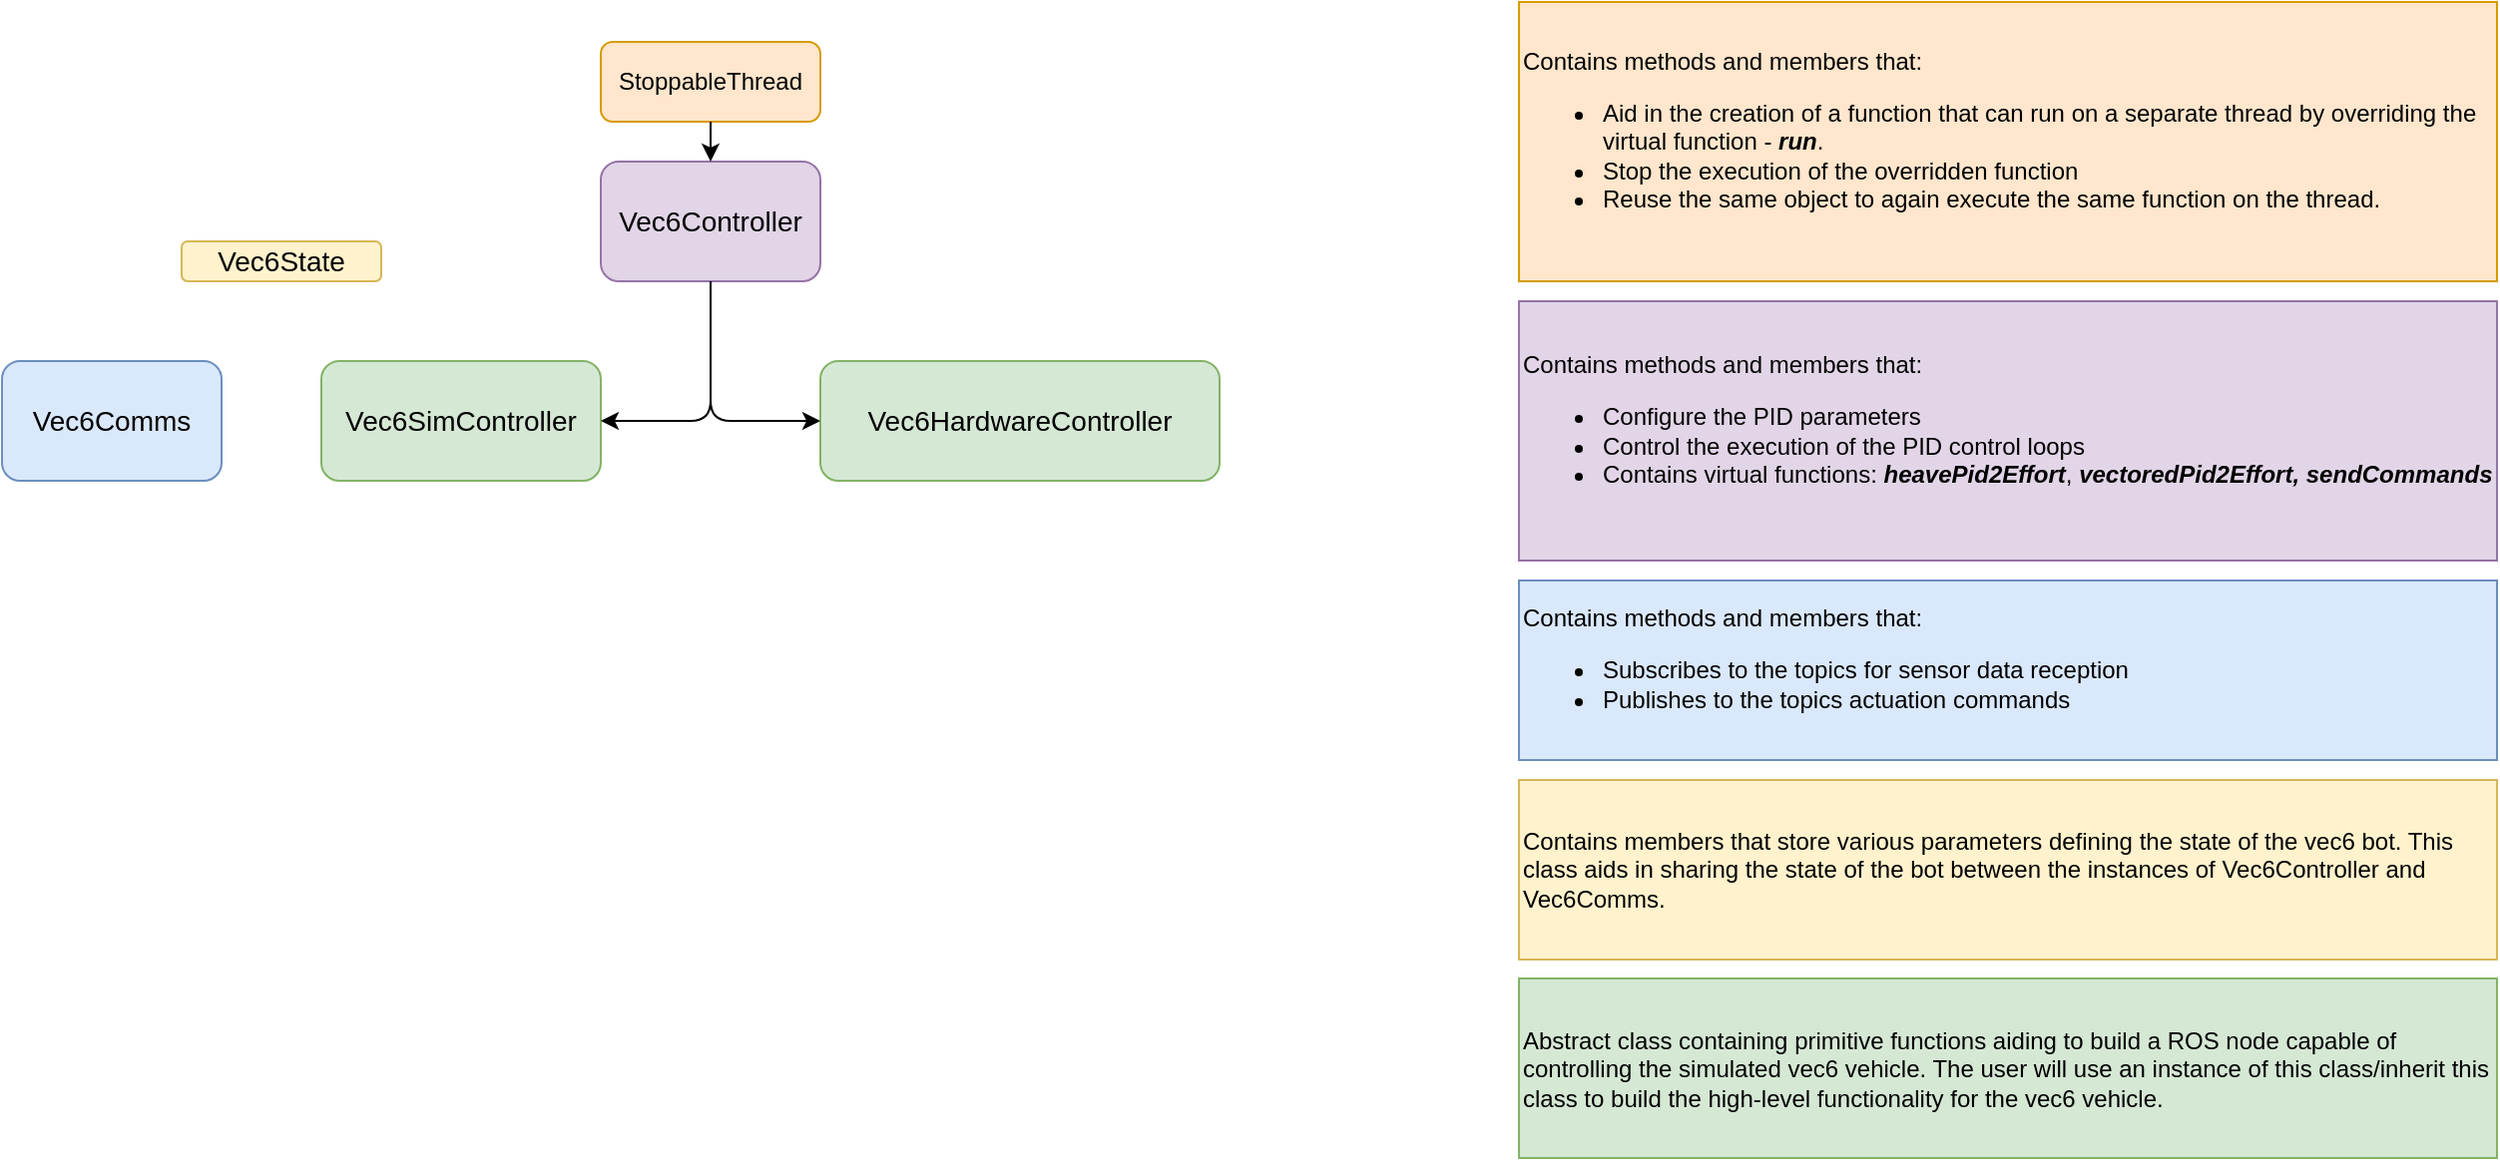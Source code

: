 <mxfile version="14.8.3" type="device"><diagram id="3wxC8w0HWE2WUJp5uTHP" name="Page-1"><mxGraphModel dx="2644" dy="613" grid="1" gridSize="10" guides="1" tooltips="1" connect="1" arrows="1" fold="1" page="1" pageScale="1" pageWidth="1654" pageHeight="1169" math="0" shadow="0"><root><mxCell id="0"/><mxCell id="1" parent="0"/><mxCell id="JAJ2FybKKQLJugDhjMmw-1" value="StoppableThread" style="rounded=1;whiteSpace=wrap;html=1;fillColor=#ffe6cc;strokeColor=#d79b00;" parent="1" vertex="1"><mxGeometry x="170" y="70" width="110" height="40" as="geometry"/></mxCell><mxCell id="PMY0-ZSUuScA3yg4cXFh-5" value="&lt;font style=&quot;font-size: 14px&quot;&gt;Vec6Controller&lt;/font&gt;" style="rounded=1;whiteSpace=wrap;html=1;fillColor=#e1d5e7;strokeColor=#9673a6;" parent="1" vertex="1"><mxGeometry x="170" y="130" width="110" height="60" as="geometry"/></mxCell><mxCell id="PMY0-ZSUuScA3yg4cXFh-6" value="Contains methods and members that:&lt;br&gt;&lt;ul&gt;&lt;li&gt;Configure the PID parameters&lt;/li&gt;&lt;li&gt;Control the execution of the PID control loops&lt;/li&gt;&lt;li&gt;Contains virtual functions: &lt;i style=&quot;font-weight: bold&quot;&gt;heavePid2Effort&lt;/i&gt;, &lt;i style=&quot;font-weight: bold&quot;&gt;vectoredPid2Effort, sendCommands&lt;/i&gt;&lt;/li&gt;&lt;/ul&gt;" style="rounded=0;whiteSpace=wrap;html=1;fillColor=#e1d5e7;strokeColor=#9673a6;align=left;" parent="1" vertex="1"><mxGeometry x="630" y="200" width="490" height="130" as="geometry"/></mxCell><mxCell id="PMY0-ZSUuScA3yg4cXFh-7" value="Contains methods and members that:&lt;br&gt;&lt;ul&gt;&lt;li&gt;Aid in the creation of a function that can run on a separate thread by overriding the virtual function - &lt;i style=&quot;font-weight: bold&quot;&gt;run&lt;/i&gt;.&lt;/li&gt;&lt;li&gt;Stop the execution of the overridden function&lt;/li&gt;&lt;li&gt;Reuse the same object to again execute the same function on the thread.&lt;/li&gt;&lt;/ul&gt;" style="rounded=0;whiteSpace=wrap;html=1;fillColor=#ffe6cc;align=left;strokeColor=#d79b00;perimeterSpacing=2;" parent="1" vertex="1"><mxGeometry x="630" y="50" width="490" height="140" as="geometry"/></mxCell><mxCell id="woGKJ2kOvCeVOghfGeVV-1" value="&lt;font style=&quot;font-size: 14px&quot;&gt;Vec6Comms&lt;/font&gt;" style="rounded=1;whiteSpace=wrap;html=1;fillColor=#dae8fc;strokeColor=#6c8ebf;" parent="1" vertex="1"><mxGeometry x="-130" y="230" width="110" height="60" as="geometry"/></mxCell><mxCell id="woGKJ2kOvCeVOghfGeVV-2" value="Contains methods and members that:&lt;br&gt;&lt;ul&gt;&lt;li&gt;Subscribes to the topics for sensor data reception&lt;/li&gt;&lt;li&gt;Publishes to the topics actuation commands&lt;/li&gt;&lt;/ul&gt;" style="rounded=0;whiteSpace=wrap;html=1;fillColor=#dae8fc;strokeColor=#6c8ebf;align=left;" parent="1" vertex="1"><mxGeometry x="630" y="340" width="490" height="90" as="geometry"/></mxCell><mxCell id="woGKJ2kOvCeVOghfGeVV-3" value="&lt;font style=&quot;font-size: 14px&quot;&gt;Vec6HardwareController&lt;/font&gt;" style="rounded=1;whiteSpace=wrap;html=1;fillColor=#d5e8d4;strokeColor=#82b366;" parent="1" vertex="1"><mxGeometry x="280" y="230" width="200" height="60" as="geometry"/></mxCell><mxCell id="woGKJ2kOvCeVOghfGeVV-4" value="&lt;font style=&quot;font-size: 14px&quot;&gt;Vec6SimController&lt;/font&gt;" style="rounded=1;whiteSpace=wrap;html=1;fillColor=#d5e8d4;strokeColor=#82b366;" parent="1" vertex="1"><mxGeometry x="30" y="230" width="140" height="60" as="geometry"/></mxCell><mxCell id="84IbYFuG6HACLcgcmM0C-1" value="&lt;font style=&quot;font-size: 14px&quot;&gt;Vec6State&lt;/font&gt;" style="rounded=1;whiteSpace=wrap;html=1;fillColor=#fff2cc;strokeColor=#d6b656;" parent="1" vertex="1"><mxGeometry x="-40" y="170" width="100" height="20" as="geometry"/></mxCell><mxCell id="84IbYFuG6HACLcgcmM0C-2" value="Contains members that store various parameters defining the state of the vec6 bot. This class aids in sharing the state of the bot between the instances of Vec6Controller and Vec6Comms." style="rounded=0;whiteSpace=wrap;html=1;fillColor=#fff2cc;strokeColor=#d6b656;align=left;" parent="1" vertex="1"><mxGeometry x="630" y="440" width="490" height="90" as="geometry"/></mxCell><mxCell id="z_8Y80l3PATHVzUHH-v0-1" value="" style="endArrow=classic;html=1;exitX=0.5;exitY=1;exitDx=0;exitDy=0;" edge="1" parent="1" source="JAJ2FybKKQLJugDhjMmw-1"><mxGeometry width="50" height="50" relative="1" as="geometry"><mxPoint x="360" y="340" as="sourcePoint"/><mxPoint x="225" y="130" as="targetPoint"/></mxGeometry></mxCell><mxCell id="z_8Y80l3PATHVzUHH-v0-2" value="" style="endArrow=classic;html=1;exitX=0.5;exitY=1;exitDx=0;exitDy=0;entryX=1;entryY=0.5;entryDx=0;entryDy=0;" edge="1" parent="1" source="PMY0-ZSUuScA3yg4cXFh-5" target="woGKJ2kOvCeVOghfGeVV-4"><mxGeometry width="50" height="50" relative="1" as="geometry"><mxPoint x="360" y="340" as="sourcePoint"/><mxPoint x="410" y="290" as="targetPoint"/><Array as="points"><mxPoint x="225" y="260"/></Array></mxGeometry></mxCell><mxCell id="z_8Y80l3PATHVzUHH-v0-3" value="" style="endArrow=classic;html=1;exitX=0.5;exitY=1;exitDx=0;exitDy=0;entryX=0;entryY=0.5;entryDx=0;entryDy=0;" edge="1" parent="1" source="PMY0-ZSUuScA3yg4cXFh-5" target="woGKJ2kOvCeVOghfGeVV-3"><mxGeometry width="50" height="50" relative="1" as="geometry"><mxPoint x="360" y="340" as="sourcePoint"/><mxPoint x="410" y="290" as="targetPoint"/><Array as="points"><mxPoint x="225" y="260"/></Array></mxGeometry></mxCell><mxCell id="z_8Y80l3PATHVzUHH-v0-4" value="Abstract class containing primitive functions aiding to build a ROS node capable of controlling the simulated vec6 vehicle. The user will use an instance of this class/inherit this class to build the high-level functionality for the vec6 vehicle." style="rounded=0;whiteSpace=wrap;html=1;fillColor=#d5e8d4;strokeColor=#82b366;align=left;" vertex="1" parent="1"><mxGeometry x="630" y="539.5" width="490" height="90" as="geometry"/></mxCell></root></mxGraphModel></diagram></mxfile>